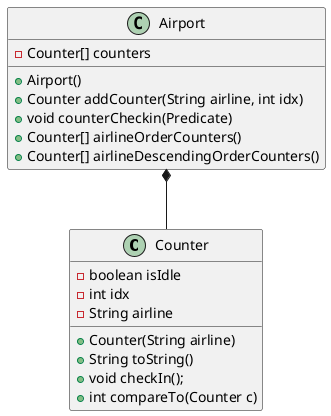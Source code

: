 @startuml

class Counter {
    -boolean isIdle
    -int idx
    -String airline
    +Counter(String airline)
    +String toString()
    +void checkIn();
    +int compareTo(Counter c)


}

class Airport {
    -Counter[] counters
    +Airport()
    +Counter addCounter(String airline, int idx)
    +void counterCheckin(Predicate)
    +Counter[] airlineOrderCounters()
    +Counter[] airlineDescendingOrderCounters()
}

Airport *-- Counter
@enduml